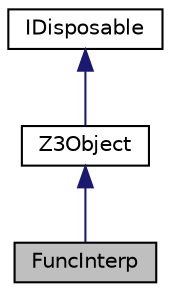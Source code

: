 digraph "FuncInterp"
{
 // LATEX_PDF_SIZE
  edge [fontname="Helvetica",fontsize="10",labelfontname="Helvetica",labelfontsize="10"];
  node [fontname="Helvetica",fontsize="10",shape=record];
  Node1 [label="FuncInterp",height=0.2,width=0.4,color="black", fillcolor="grey75", style="filled", fontcolor="black",tooltip="A function interpretation is represented as a finite map and an 'else' value. Each entry in the finit..."];
  Node2 -> Node1 [dir="back",color="midnightblue",fontsize="10",style="solid",fontname="Helvetica"];
  Node2 [label="Z3Object",height=0.2,width=0.4,color="black", fillcolor="white", style="filled",URL="$class_microsoft_1_1_z3_1_1_z3_object.html",tooltip="Internal base class for interfacing with native Z3 objects. Should not be used externally."];
  Node3 -> Node2 [dir="back",color="midnightblue",fontsize="10",style="solid",fontname="Helvetica"];
  Node3 [label="IDisposable",height=0.2,width=0.4,color="black", fillcolor="white", style="filled",URL="$class_i_disposable.html",tooltip=" "];
}
